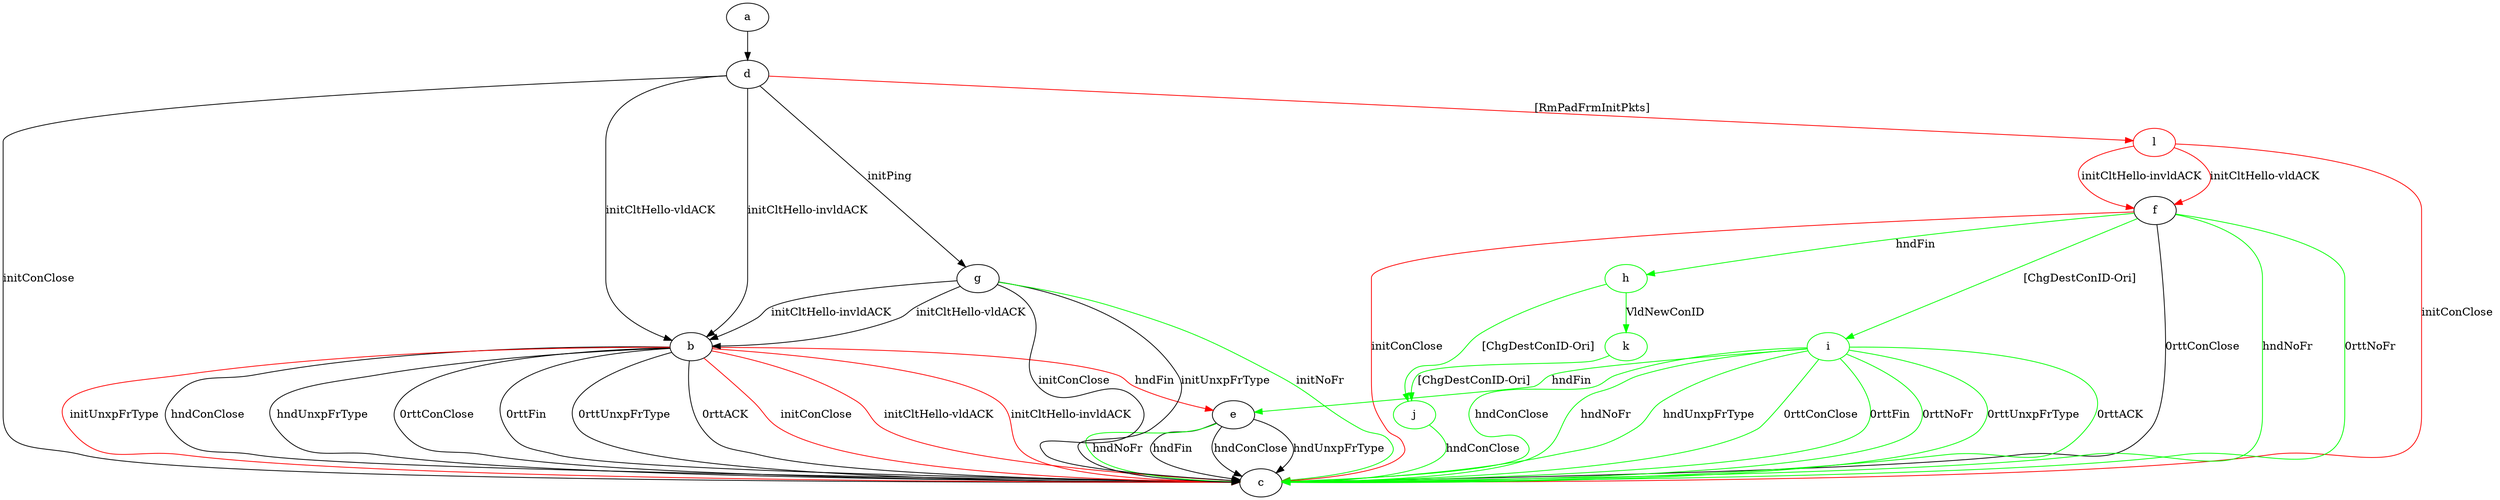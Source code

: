 digraph "" {
	a -> d	[key=0];
	b -> c	[key=0,
		label="hndConClose "];
	b -> c	[key=1,
		label="hndUnxpFrType "];
	b -> c	[key=2,
		label="0rttConClose "];
	b -> c	[key=3,
		label="0rttFin "];
	b -> c	[key=4,
		label="0rttUnxpFrType "];
	b -> c	[key=5,
		label="0rttACK "];
	b -> c	[key=6,
		color=red,
		label="initConClose "];
	b -> c	[key=7,
		color=red,
		label="initCltHello-vldACK "];
	b -> c	[key=8,
		color=red,
		label="initCltHello-invldACK "];
	b -> c	[key=9,
		color=red,
		label="initUnxpFrType "];
	b -> e	[key=0,
		color=red,
		label="hndFin "];
	d -> b	[key=0,
		label="initCltHello-vldACK "];
	d -> b	[key=1,
		label="initCltHello-invldACK "];
	d -> c	[key=0,
		label="initConClose "];
	d -> g	[key=0,
		label="initPing "];
	l	[color=red];
	d -> l	[key=0,
		color=red,
		label="[RmPadFrmInitPkts] "];
	e -> c	[key=0,
		label="hndFin "];
	e -> c	[key=1,
		label="hndConClose "];
	e -> c	[key=2,
		label="hndUnxpFrType "];
	e -> c	[key=3,
		color=green,
		label="hndNoFr "];
	f -> c	[key=0,
		label="0rttConClose "];
	f -> c	[key=1,
		color=green,
		label="hndNoFr "];
	f -> c	[key=2,
		color=green,
		label="0rttNoFr "];
	f -> c	[key=3,
		color=red,
		label="initConClose "];
	h	[color=green];
	f -> h	[key=0,
		color=green,
		label="hndFin "];
	i	[color=green];
	f -> i	[key=0,
		color=green,
		label="[ChgDestConID-Ori] "];
	g -> b	[key=0,
		label="initCltHello-vldACK "];
	g -> b	[key=1,
		label="initCltHello-invldACK "];
	g -> c	[key=0,
		label="initConClose "];
	g -> c	[key=1,
		label="initUnxpFrType "];
	g -> c	[key=2,
		color=green,
		label="initNoFr "];
	j	[color=green];
	h -> j	[key=0,
		color=green,
		label="[ChgDestConID-Ori] "];
	k	[color=green];
	h -> k	[key=0,
		color=green,
		label="VldNewConID "];
	i -> c	[key=0,
		color=green,
		label="hndConClose "];
	i -> c	[key=1,
		color=green,
		label="hndNoFr "];
	i -> c	[key=2,
		color=green,
		label="hndUnxpFrType "];
	i -> c	[key=3,
		color=green,
		label="0rttConClose "];
	i -> c	[key=4,
		color=green,
		label="0rttFin "];
	i -> c	[key=5,
		color=green,
		label="0rttNoFr "];
	i -> c	[key=6,
		color=green,
		label="0rttUnxpFrType "];
	i -> c	[key=7,
		color=green,
		label="0rttACK "];
	i -> e	[key=0,
		color=green,
		label="hndFin "];
	j -> c	[key=0,
		color=green,
		label="hndConClose "];
	k -> j	[key=0,
		color=green,
		label="[ChgDestConID-Ori] "];
	l -> c	[key=0,
		color=red,
		label="initConClose "];
	l -> f	[key=0,
		color=red,
		label="initCltHello-vldACK "];
	l -> f	[key=1,
		color=red,
		label="initCltHello-invldACK "];
}
